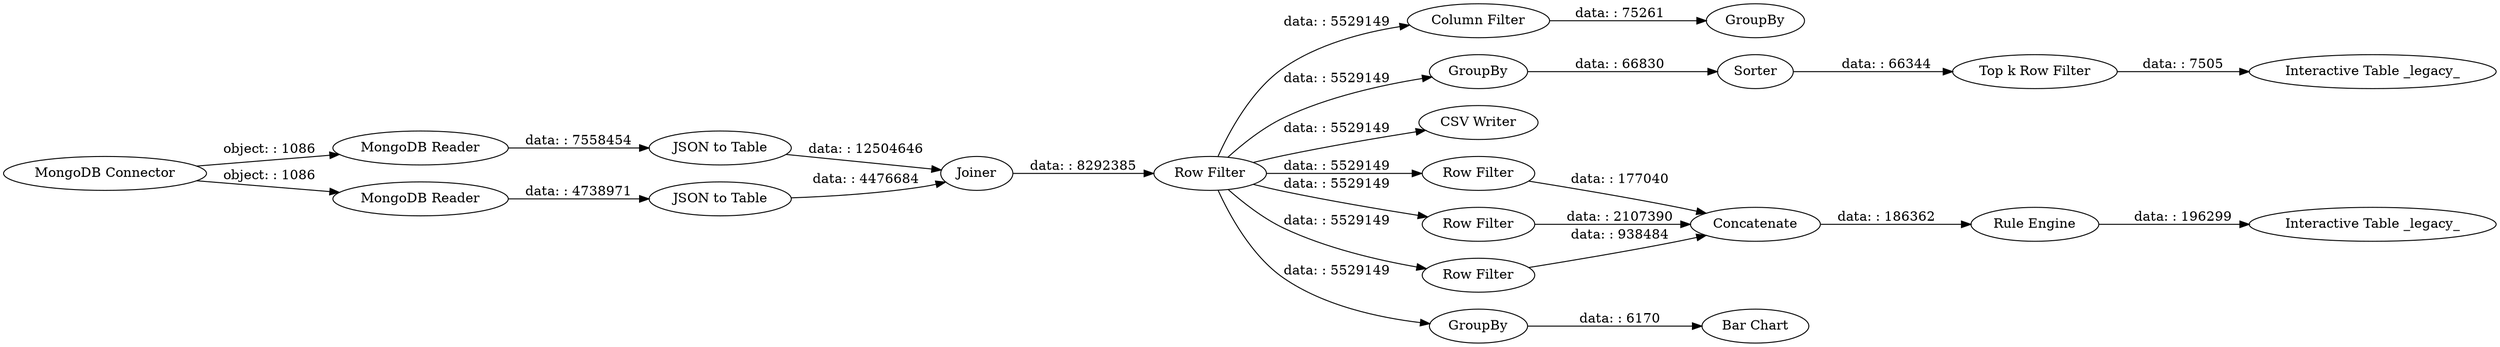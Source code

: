 digraph {
	"1251558402656429121_26" [label=Concatenate]
	"1251558402656429121_21" [label="Row Filter"]
	"1251558402656429121_15" [label="Column Filter"]
	"1251558402656429121_8" [label="CSV Writer"]
	"1251558402656429121_2" [label="MongoDB Reader"]
	"1251558402656429121_3" [label="MongoDB Reader"]
	"1251558402656429121_29" [label="Interactive Table _legacy_"]
	"1251558402656429121_7" [label="Row Filter"]
	"1251558402656429121_18" [label=Sorter]
	"1251558402656429121_17" [label=GroupBy]
	"1251558402656429121_5" [label="JSON to Table"]
	"1251558402656429121_22" [label="Row Filter"]
	"1251558402656429121_4" [label="JSON to Table"]
	"1251558402656429121_6" [label=Joiner]
	"1251558402656429121_1" [label="MongoDB Connector"]
	"1251558402656429121_27" [label="Rule Engine"]
	"1251558402656429121_9" [label=GroupBy]
	"1251558402656429121_23" [label="Row Filter"]
	"1251558402656429121_19" [label="Top k Row Filter"]
	"1251558402656429121_11" [label="Bar Chart"]
	"1251558402656429121_16" [label=GroupBy]
	"1251558402656429121_20" [label="Interactive Table _legacy_"]
	"1251558402656429121_7" -> "1251558402656429121_22" [label="data: : 5529149"]
	"1251558402656429121_27" -> "1251558402656429121_29" [label="data: : 196299"]
	"1251558402656429121_6" -> "1251558402656429121_7" [label="data: : 8292385"]
	"1251558402656429121_18" -> "1251558402656429121_19" [label="data: : 66344"]
	"1251558402656429121_21" -> "1251558402656429121_26" [label="data: : 2107390"]
	"1251558402656429121_19" -> "1251558402656429121_20" [label="data: : 7505"]
	"1251558402656429121_9" -> "1251558402656429121_11" [label="data: : 6170"]
	"1251558402656429121_7" -> "1251558402656429121_23" [label="data: : 5529149"]
	"1251558402656429121_7" -> "1251558402656429121_9" [label="data: : 5529149"]
	"1251558402656429121_7" -> "1251558402656429121_15" [label="data: : 5529149"]
	"1251558402656429121_7" -> "1251558402656429121_17" [label="data: : 5529149"]
	"1251558402656429121_5" -> "1251558402656429121_6" [label="data: : 4476684"]
	"1251558402656429121_4" -> "1251558402656429121_6" [label="data: : 12504646"]
	"1251558402656429121_7" -> "1251558402656429121_21" [label="data: : 5529149"]
	"1251558402656429121_7" -> "1251558402656429121_8" [label="data: : 5529149"]
	"1251558402656429121_3" -> "1251558402656429121_5" [label="data: : 4738971"]
	"1251558402656429121_22" -> "1251558402656429121_26" [label="data: : 938484"]
	"1251558402656429121_15" -> "1251558402656429121_16" [label="data: : 75261"]
	"1251558402656429121_26" -> "1251558402656429121_27" [label="data: : 186362"]
	"1251558402656429121_23" -> "1251558402656429121_26" [label="data: : 177040"]
	"1251558402656429121_1" -> "1251558402656429121_2" [label="object: : 1086"]
	"1251558402656429121_2" -> "1251558402656429121_4" [label="data: : 7558454"]
	"1251558402656429121_17" -> "1251558402656429121_18" [label="data: : 66830"]
	"1251558402656429121_1" -> "1251558402656429121_3" [label="object: : 1086"]
	rankdir=LR
}
